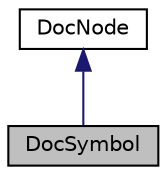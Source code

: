 digraph "DocSymbol"
{
 // INTERACTIVE_SVG=YES
 // LATEX_PDF_SIZE
  edge [fontname="Helvetica",fontsize="10",labelfontname="Helvetica",labelfontsize="10"];
  node [fontname="Helvetica",fontsize="10",shape=record];
  Node1 [label="DocSymbol",height=0.2,width=0.4,color="black", fillcolor="grey75", style="filled", fontcolor="black",tooltip="Node representing a special symbol"];
  Node2 -> Node1 [dir="back",color="midnightblue",fontsize="10",style="solid",fontname="Helvetica"];
  Node2 [label="DocNode",height=0.2,width=0.4,color="black", fillcolor="white", style="filled",URL="$d9/d0e/class_doc_node.html",tooltip="Abstract node interface with type information."];
}
